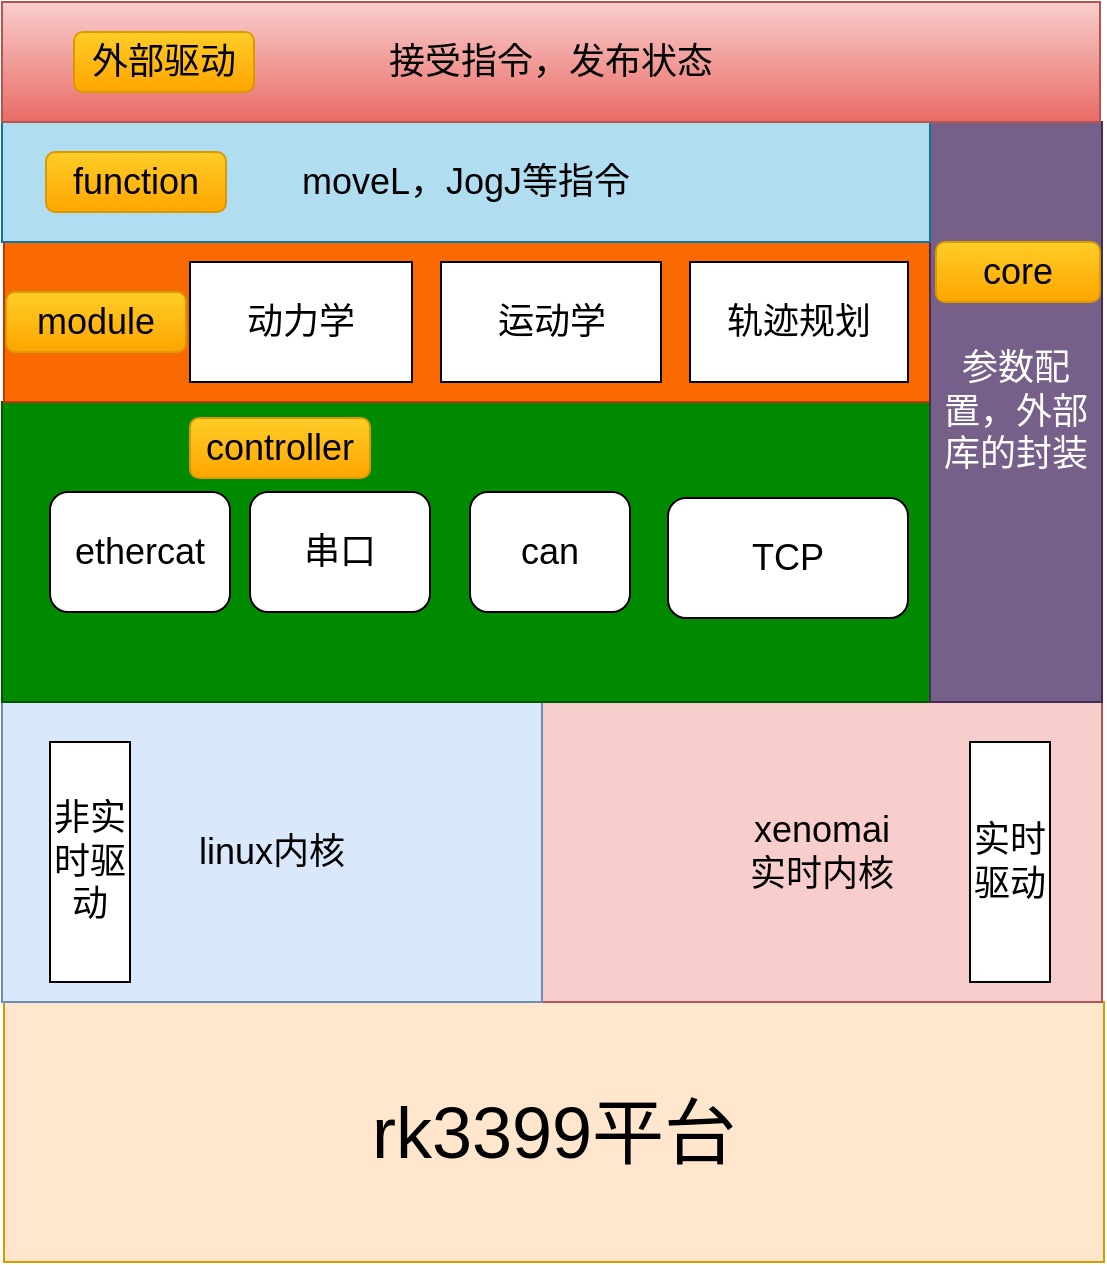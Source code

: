 <mxfile version="20.2.0" type="github">
  <diagram id="9-TWBTbxegbXJNBAz5S0" name="第 1 页">
    <mxGraphModel dx="1348" dy="639" grid="1" gridSize="10" guides="1" tooltips="1" connect="1" arrows="1" fold="1" page="1" pageScale="1" pageWidth="850" pageHeight="1100" math="0" shadow="0">
      <root>
        <mxCell id="0" />
        <mxCell id="1" parent="0" />
        <mxCell id="4kXoB_Z9MIBQBoEFAA9i-1" value="&lt;font style=&quot;font-size: 36px;&quot;&gt;rk3399平台&lt;/font&gt;" style="rounded=0;whiteSpace=wrap;html=1;fillColor=#ffe6cc;strokeColor=#d79b00;shadow=0;" vertex="1" parent="1">
          <mxGeometry x="137" y="670" width="550" height="130" as="geometry" />
        </mxCell>
        <mxCell id="4kXoB_Z9MIBQBoEFAA9i-15" style="edgeStyle=orthogonalEdgeStyle;rounded=0;orthogonalLoop=1;jettySize=auto;html=1;fontSize=36;" edge="1" parent="1">
          <mxGeometry relative="1" as="geometry">
            <mxPoint x="420" y="740" as="targetPoint" />
            <mxPoint x="420" y="740" as="sourcePoint" />
            <Array as="points">
              <mxPoint x="420" y="740" />
              <mxPoint x="420" y="740" />
            </Array>
          </mxGeometry>
        </mxCell>
        <mxCell id="4kXoB_Z9MIBQBoEFAA9i-42" value="&lt;div&gt;xenomai&lt;/div&gt;&lt;div&gt;实时内核&lt;/div&gt;" style="rounded=0;whiteSpace=wrap;html=1;shadow=0;fontSize=18;fillColor=#f8cecc;strokeColor=#b85450;" vertex="1" parent="1">
          <mxGeometry x="406" y="520" width="280" height="150" as="geometry" />
        </mxCell>
        <mxCell id="4kXoB_Z9MIBQBoEFAA9i-43" value="linux内核" style="rounded=0;whiteSpace=wrap;html=1;shadow=0;fontSize=18;fillColor=#dae8fc;strokeColor=#6c8ebf;" vertex="1" parent="1">
          <mxGeometry x="136" y="520" width="270" height="150" as="geometry" />
        </mxCell>
        <mxCell id="4kXoB_Z9MIBQBoEFAA9i-44" value="实时驱动" style="rounded=0;whiteSpace=wrap;html=1;shadow=0;fontSize=18;" vertex="1" parent="1">
          <mxGeometry x="620" y="540" width="40" height="120" as="geometry" />
        </mxCell>
        <mxCell id="4kXoB_Z9MIBQBoEFAA9i-45" value="非实时驱动" style="rounded=0;whiteSpace=wrap;html=1;shadow=0;fontSize=18;" vertex="1" parent="1">
          <mxGeometry x="160" y="540" width="40" height="120" as="geometry" />
        </mxCell>
        <mxCell id="4kXoB_Z9MIBQBoEFAA9i-53" value="" style="rounded=0;whiteSpace=wrap;html=1;shadow=0;fontSize=18;fillColor=#008a00;fontColor=#ffffff;strokeColor=#005700;" vertex="1" parent="1">
          <mxGeometry x="136" y="370" width="464" height="150" as="geometry" />
        </mxCell>
        <mxCell id="4kXoB_Z9MIBQBoEFAA9i-55" value="ethercat" style="rounded=1;whiteSpace=wrap;html=1;shadow=0;fontSize=18;" vertex="1" parent="1">
          <mxGeometry x="160" y="415" width="90" height="60" as="geometry" />
        </mxCell>
        <mxCell id="4kXoB_Z9MIBQBoEFAA9i-57" value="串口" style="rounded=1;whiteSpace=wrap;html=1;shadow=0;fontSize=18;" vertex="1" parent="1">
          <mxGeometry x="260" y="415" width="90" height="60" as="geometry" />
        </mxCell>
        <mxCell id="4kXoB_Z9MIBQBoEFAA9i-58" value="can" style="rounded=1;whiteSpace=wrap;html=1;shadow=0;fontSize=18;" vertex="1" parent="1">
          <mxGeometry x="370" y="415" width="80" height="60" as="geometry" />
        </mxCell>
        <mxCell id="4kXoB_Z9MIBQBoEFAA9i-59" value="TCP" style="rounded=1;whiteSpace=wrap;html=1;shadow=0;fontSize=18;" vertex="1" parent="1">
          <mxGeometry x="469" y="418" width="120" height="60" as="geometry" />
        </mxCell>
        <mxCell id="4kXoB_Z9MIBQBoEFAA9i-60" value="" style="rounded=0;whiteSpace=wrap;html=1;shadow=0;fontSize=18;fillColor=#fa6800;fontColor=#000000;strokeColor=#C73500;" vertex="1" parent="1">
          <mxGeometry x="137" y="290" width="463" height="80" as="geometry" />
        </mxCell>
        <mxCell id="4kXoB_Z9MIBQBoEFAA9i-61" value="动力学" style="rounded=0;whiteSpace=wrap;html=1;shadow=0;fontSize=18;" vertex="1" parent="1">
          <mxGeometry x="230" y="300" width="111" height="60" as="geometry" />
        </mxCell>
        <mxCell id="4kXoB_Z9MIBQBoEFAA9i-62" value="运动学" style="rounded=0;whiteSpace=wrap;html=1;shadow=0;fontSize=18;" vertex="1" parent="1">
          <mxGeometry x="355.5" y="300" width="110" height="60" as="geometry" />
        </mxCell>
        <mxCell id="4kXoB_Z9MIBQBoEFAA9i-63" value="轨迹规划" style="rounded=0;whiteSpace=wrap;html=1;shadow=0;fontSize=18;" vertex="1" parent="1">
          <mxGeometry x="480" y="300" width="109" height="60" as="geometry" />
        </mxCell>
        <mxCell id="4kXoB_Z9MIBQBoEFAA9i-64" value="参数配置，外部库的封装" style="rounded=0;whiteSpace=wrap;html=1;shadow=0;fontSize=18;fillColor=#76608a;fontColor=#ffffff;strokeColor=#432D57;" vertex="1" parent="1">
          <mxGeometry x="600" y="230" width="86" height="290" as="geometry" />
        </mxCell>
        <mxCell id="4kXoB_Z9MIBQBoEFAA9i-68" value="moveL，JogJ等指令" style="rounded=0;whiteSpace=wrap;html=1;shadow=0;fontSize=18;fillColor=#b1ddf0;strokeColor=#10739e;" vertex="1" parent="1">
          <mxGeometry x="136" y="230" width="464" height="60" as="geometry" />
        </mxCell>
        <mxCell id="4kXoB_Z9MIBQBoEFAA9i-69" value="接受指令，发布状态" style="rounded=0;whiteSpace=wrap;html=1;shadow=0;fontSize=18;fillColor=#f8cecc;strokeColor=#b85450;gradientColor=#ea6b66;" vertex="1" parent="1">
          <mxGeometry x="136" y="170" width="549" height="60" as="geometry" />
        </mxCell>
        <mxCell id="4kXoB_Z9MIBQBoEFAA9i-72" value="module" style="rounded=1;whiteSpace=wrap;html=1;shadow=0;fontSize=18;fillColor=#ffcd28;gradientColor=#ffa500;strokeColor=#d79b00;" vertex="1" parent="1">
          <mxGeometry x="138" y="315" width="90" height="30" as="geometry" />
        </mxCell>
        <mxCell id="4kXoB_Z9MIBQBoEFAA9i-74" value="外部驱动" style="rounded=1;whiteSpace=wrap;html=1;shadow=0;fontSize=18;fillColor=#ffcd28;gradientColor=#ffa500;strokeColor=#d79b00;" vertex="1" parent="1">
          <mxGeometry x="172" y="185" width="90" height="30" as="geometry" />
        </mxCell>
        <mxCell id="4kXoB_Z9MIBQBoEFAA9i-75" value="function" style="rounded=1;whiteSpace=wrap;html=1;shadow=0;fontSize=18;fillColor=#ffcd28;gradientColor=#ffa500;strokeColor=#d79b00;" vertex="1" parent="1">
          <mxGeometry x="158" y="245" width="90" height="30" as="geometry" />
        </mxCell>
        <mxCell id="4kXoB_Z9MIBQBoEFAA9i-76" value="controller" style="rounded=1;whiteSpace=wrap;html=1;shadow=0;fontSize=18;fillColor=#ffcd28;gradientColor=#ffa500;strokeColor=#d79b00;" vertex="1" parent="1">
          <mxGeometry x="230" y="378" width="90" height="30" as="geometry" />
        </mxCell>
        <mxCell id="4kXoB_Z9MIBQBoEFAA9i-78" value="core" style="rounded=1;whiteSpace=wrap;html=1;shadow=0;fontSize=18;fillColor=#ffcd28;gradientColor=#ffa500;strokeColor=#d79b00;" vertex="1" parent="1">
          <mxGeometry x="603" y="290" width="82" height="30" as="geometry" />
        </mxCell>
      </root>
    </mxGraphModel>
  </diagram>
</mxfile>
